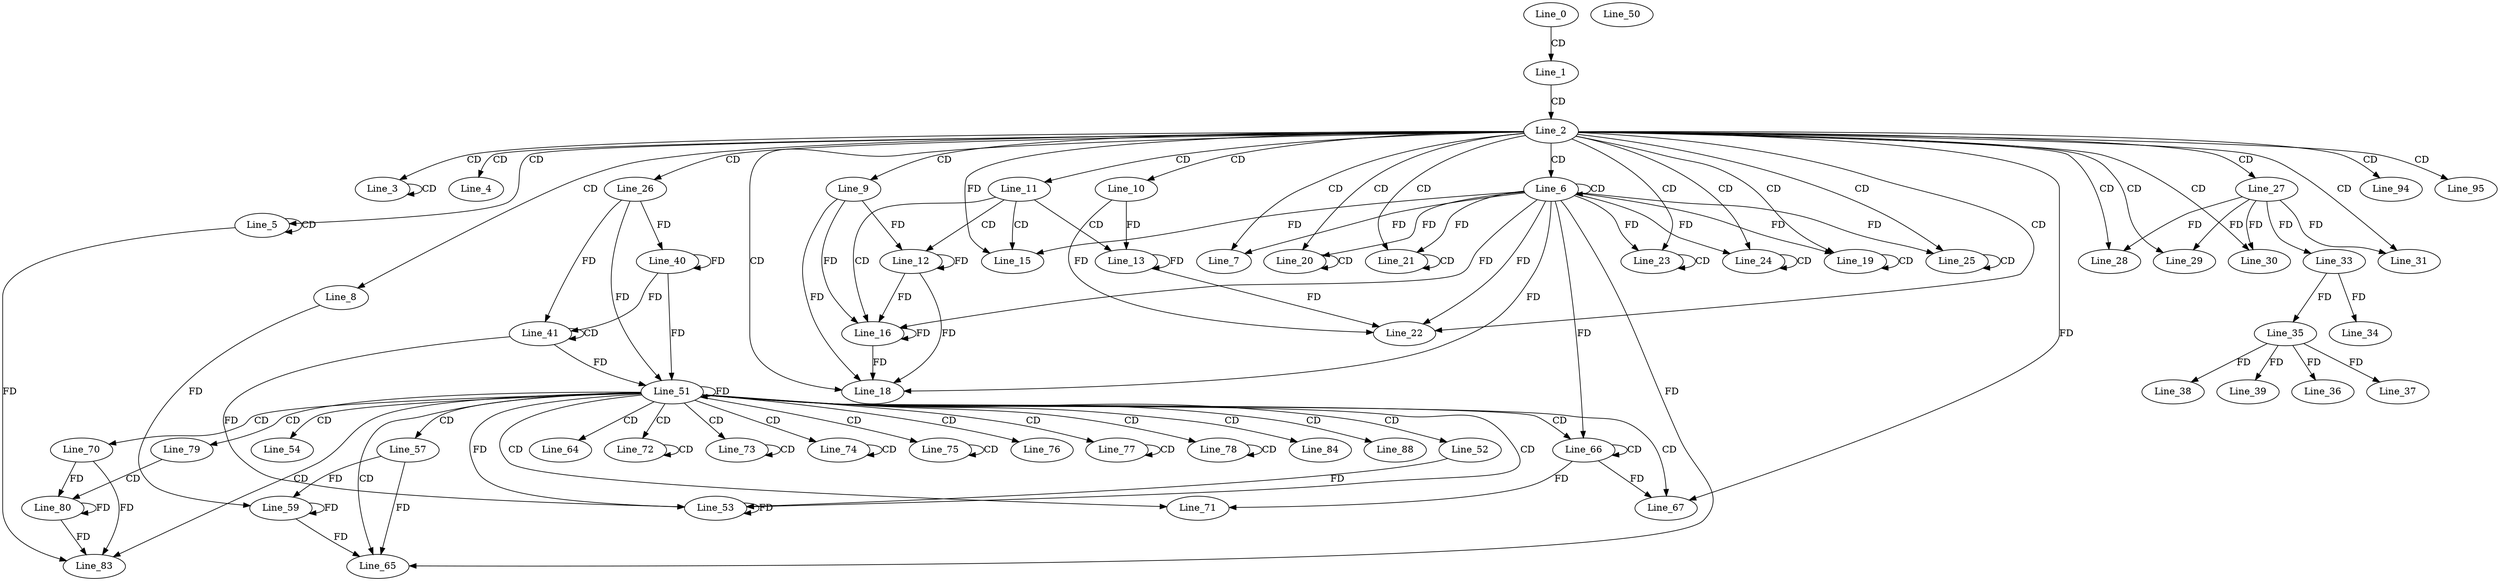 digraph G {
  Line_0;
  Line_1;
  Line_2;
  Line_3;
  Line_3;
  Line_4;
  Line_5;
  Line_5;
  Line_6;
  Line_6;
  Line_7;
  Line_8;
  Line_9;
  Line_10;
  Line_11;
  Line_12;
  Line_13;
  Line_15;
  Line_16;
  Line_16;
  Line_18;
  Line_19;
  Line_19;
  Line_20;
  Line_20;
  Line_21;
  Line_21;
  Line_22;
  Line_23;
  Line_23;
  Line_24;
  Line_24;
  Line_25;
  Line_25;
  Line_26;
  Line_27;
  Line_28;
  Line_28;
  Line_29;
  Line_30;
  Line_31;
  Line_33;
  Line_33;
  Line_34;
  Line_35;
  Line_35;
  Line_36;
  Line_37;
  Line_38;
  Line_39;
  Line_40;
  Line_41;
  Line_41;
  Line_50;
  Line_51;
  Line_51;
  Line_51;
  Line_52;
  Line_53;
  Line_53;
  Line_54;
  Line_57;
  Line_59;
  Line_59;
  Line_64;
  Line_65;
  Line_66;
  Line_66;
  Line_67;
  Line_70;
  Line_71;
  Line_72;
  Line_72;
  Line_73;
  Line_73;
  Line_74;
  Line_74;
  Line_75;
  Line_75;
  Line_76;
  Line_77;
  Line_77;
  Line_78;
  Line_78;
  Line_79;
  Line_80;
  Line_83;
  Line_84;
  Line_88;
  Line_94;
  Line_95;
  Line_0 -> Line_1 [ label="CD" ];
  Line_1 -> Line_2 [ label="CD" ];
  Line_2 -> Line_3 [ label="CD" ];
  Line_3 -> Line_3 [ label="CD" ];
  Line_2 -> Line_4 [ label="CD" ];
  Line_2 -> Line_5 [ label="CD" ];
  Line_5 -> Line_5 [ label="CD" ];
  Line_2 -> Line_6 [ label="CD" ];
  Line_6 -> Line_6 [ label="CD" ];
  Line_2 -> Line_7 [ label="CD" ];
  Line_6 -> Line_7 [ label="FD" ];
  Line_2 -> Line_8 [ label="CD" ];
  Line_2 -> Line_9 [ label="CD" ];
  Line_2 -> Line_10 [ label="CD" ];
  Line_2 -> Line_11 [ label="CD" ];
  Line_11 -> Line_12 [ label="CD" ];
  Line_9 -> Line_12 [ label="FD" ];
  Line_12 -> Line_12 [ label="FD" ];
  Line_11 -> Line_13 [ label="CD" ];
  Line_10 -> Line_13 [ label="FD" ];
  Line_13 -> Line_13 [ label="FD" ];
  Line_11 -> Line_15 [ label="CD" ];
  Line_6 -> Line_15 [ label="FD" ];
  Line_2 -> Line_15 [ label="FD" ];
  Line_11 -> Line_16 [ label="CD" ];
  Line_9 -> Line_16 [ label="FD" ];
  Line_12 -> Line_16 [ label="FD" ];
  Line_16 -> Line_16 [ label="FD" ];
  Line_6 -> Line_16 [ label="FD" ];
  Line_2 -> Line_18 [ label="CD" ];
  Line_6 -> Line_18 [ label="FD" ];
  Line_9 -> Line_18 [ label="FD" ];
  Line_12 -> Line_18 [ label="FD" ];
  Line_16 -> Line_18 [ label="FD" ];
  Line_2 -> Line_19 [ label="CD" ];
  Line_19 -> Line_19 [ label="CD" ];
  Line_6 -> Line_19 [ label="FD" ];
  Line_2 -> Line_20 [ label="CD" ];
  Line_20 -> Line_20 [ label="CD" ];
  Line_6 -> Line_20 [ label="FD" ];
  Line_2 -> Line_21 [ label="CD" ];
  Line_21 -> Line_21 [ label="CD" ];
  Line_6 -> Line_21 [ label="FD" ];
  Line_2 -> Line_22 [ label="CD" ];
  Line_6 -> Line_22 [ label="FD" ];
  Line_10 -> Line_22 [ label="FD" ];
  Line_13 -> Line_22 [ label="FD" ];
  Line_2 -> Line_23 [ label="CD" ];
  Line_23 -> Line_23 [ label="CD" ];
  Line_6 -> Line_23 [ label="FD" ];
  Line_2 -> Line_24 [ label="CD" ];
  Line_24 -> Line_24 [ label="CD" ];
  Line_6 -> Line_24 [ label="FD" ];
  Line_2 -> Line_25 [ label="CD" ];
  Line_25 -> Line_25 [ label="CD" ];
  Line_6 -> Line_25 [ label="FD" ];
  Line_2 -> Line_26 [ label="CD" ];
  Line_2 -> Line_27 [ label="CD" ];
  Line_2 -> Line_28 [ label="CD" ];
  Line_27 -> Line_28 [ label="FD" ];
  Line_2 -> Line_29 [ label="CD" ];
  Line_27 -> Line_29 [ label="FD" ];
  Line_2 -> Line_30 [ label="CD" ];
  Line_27 -> Line_30 [ label="FD" ];
  Line_2 -> Line_31 [ label="CD" ];
  Line_27 -> Line_31 [ label="FD" ];
  Line_27 -> Line_33 [ label="FD" ];
  Line_33 -> Line_34 [ label="FD" ];
  Line_33 -> Line_35 [ label="FD" ];
  Line_35 -> Line_36 [ label="FD" ];
  Line_35 -> Line_37 [ label="FD" ];
  Line_35 -> Line_38 [ label="FD" ];
  Line_35 -> Line_39 [ label="FD" ];
  Line_26 -> Line_40 [ label="FD" ];
  Line_40 -> Line_40 [ label="FD" ];
  Line_41 -> Line_41 [ label="CD" ];
  Line_26 -> Line_41 [ label="FD" ];
  Line_40 -> Line_41 [ label="FD" ];
  Line_51 -> Line_51 [ label="FD" ];
  Line_41 -> Line_51 [ label="FD" ];
  Line_26 -> Line_51 [ label="FD" ];
  Line_40 -> Line_51 [ label="FD" ];
  Line_51 -> Line_52 [ label="CD" ];
  Line_51 -> Line_53 [ label="CD" ];
  Line_52 -> Line_53 [ label="FD" ];
  Line_53 -> Line_53 [ label="FD" ];
  Line_51 -> Line_53 [ label="FD" ];
  Line_41 -> Line_53 [ label="FD" ];
  Line_51 -> Line_54 [ label="CD" ];
  Line_51 -> Line_57 [ label="CD" ];
  Line_57 -> Line_59 [ label="FD" ];
  Line_59 -> Line_59 [ label="FD" ];
  Line_8 -> Line_59 [ label="FD" ];
  Line_51 -> Line_64 [ label="CD" ];
  Line_51 -> Line_65 [ label="CD" ];
  Line_6 -> Line_65 [ label="FD" ];
  Line_57 -> Line_65 [ label="FD" ];
  Line_59 -> Line_65 [ label="FD" ];
  Line_51 -> Line_66 [ label="CD" ];
  Line_66 -> Line_66 [ label="CD" ];
  Line_6 -> Line_66 [ label="FD" ];
  Line_51 -> Line_67 [ label="CD" ];
  Line_66 -> Line_67 [ label="FD" ];
  Line_2 -> Line_67 [ label="FD" ];
  Line_51 -> Line_70 [ label="CD" ];
  Line_51 -> Line_71 [ label="CD" ];
  Line_66 -> Line_71 [ label="FD" ];
  Line_51 -> Line_72 [ label="CD" ];
  Line_72 -> Line_72 [ label="CD" ];
  Line_51 -> Line_73 [ label="CD" ];
  Line_73 -> Line_73 [ label="CD" ];
  Line_51 -> Line_74 [ label="CD" ];
  Line_74 -> Line_74 [ label="CD" ];
  Line_51 -> Line_75 [ label="CD" ];
  Line_75 -> Line_75 [ label="CD" ];
  Line_51 -> Line_76 [ label="CD" ];
  Line_51 -> Line_77 [ label="CD" ];
  Line_77 -> Line_77 [ label="CD" ];
  Line_51 -> Line_78 [ label="CD" ];
  Line_78 -> Line_78 [ label="CD" ];
  Line_51 -> Line_79 [ label="CD" ];
  Line_79 -> Line_80 [ label="CD" ];
  Line_70 -> Line_80 [ label="FD" ];
  Line_80 -> Line_80 [ label="FD" ];
  Line_51 -> Line_83 [ label="CD" ];
  Line_5 -> Line_83 [ label="FD" ];
  Line_70 -> Line_83 [ label="FD" ];
  Line_80 -> Line_83 [ label="FD" ];
  Line_51 -> Line_84 [ label="CD" ];
  Line_51 -> Line_88 [ label="CD" ];
  Line_2 -> Line_94 [ label="CD" ];
  Line_2 -> Line_95 [ label="CD" ];
}
